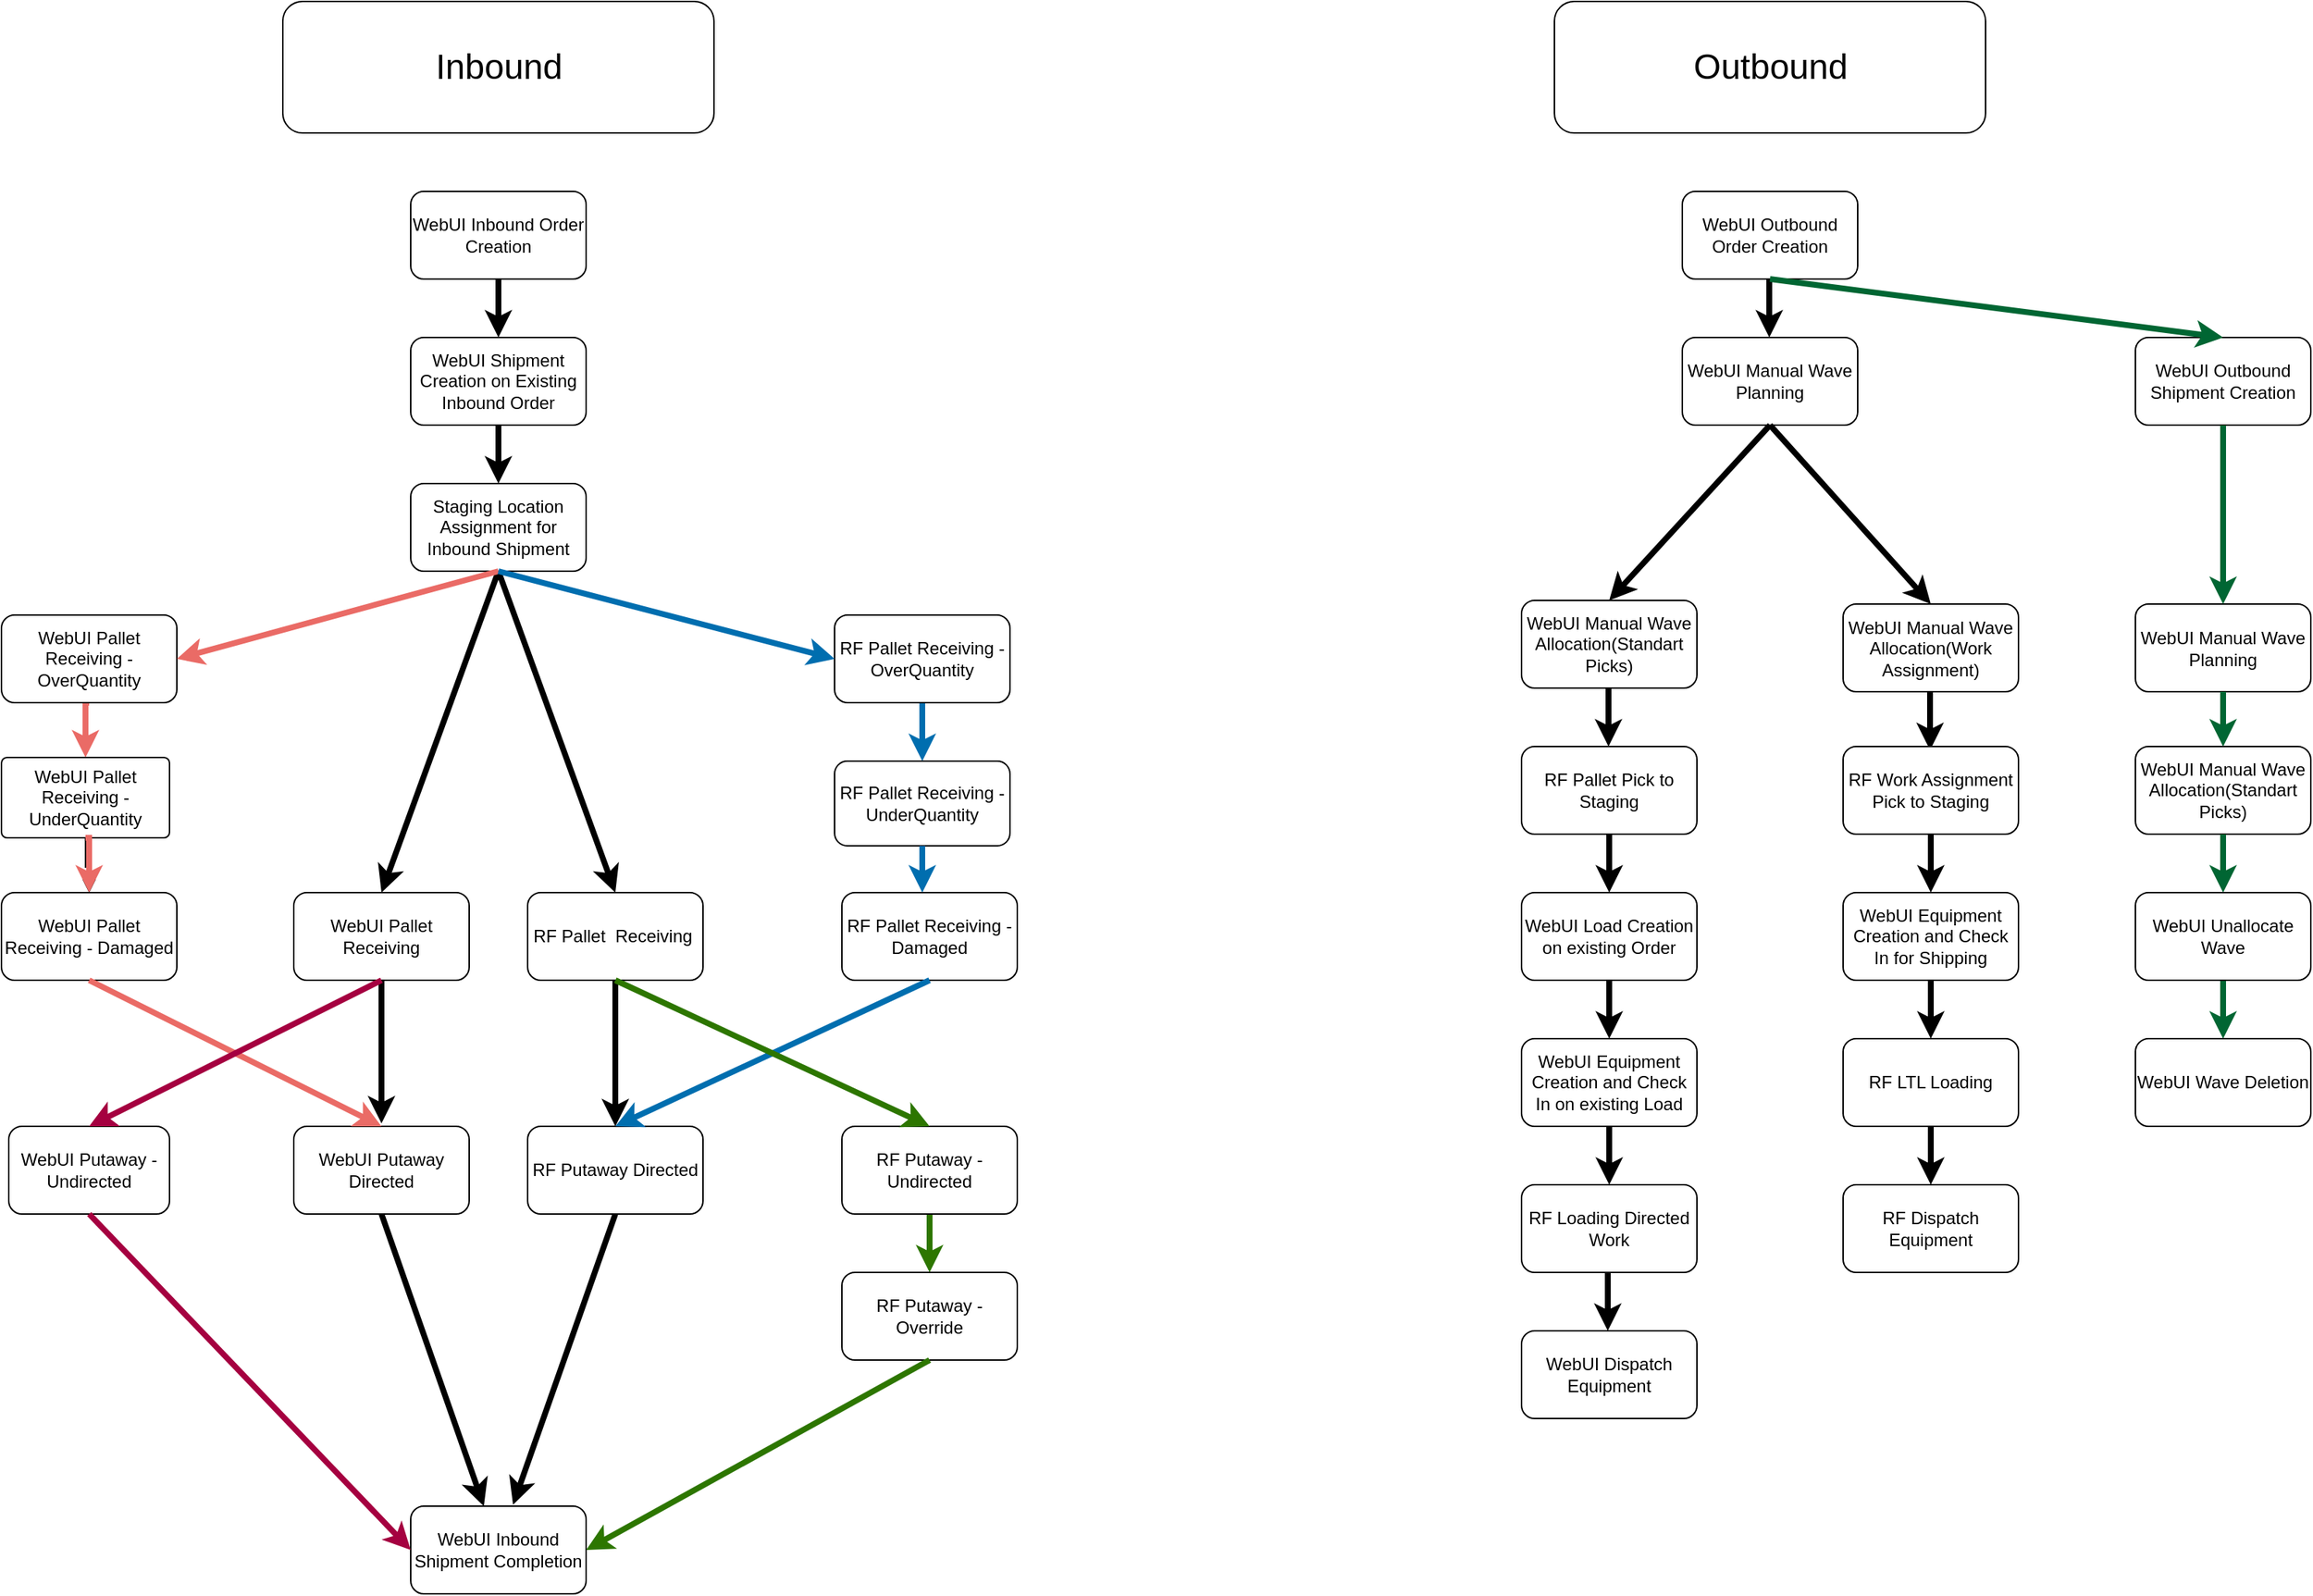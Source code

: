 <mxfile version="12.7.9" type="github">
  <diagram id="roWKLy9VprG7enzk4asQ" name="Page-1">
    <mxGraphModel dx="2313" dy="1962" grid="1" gridSize="10" guides="1" tooltips="1" connect="1" arrows="1" fold="1" page="1" pageScale="1" pageWidth="850" pageHeight="1100" math="0" shadow="0">
      <root>
        <mxCell id="0" />
        <mxCell id="1" parent="0" />
        <mxCell id="5MoI0cr_Pmq36j2Hyj8P-24" style="edgeStyle=orthogonalEdgeStyle;rounded=0;orthogonalLoop=1;jettySize=auto;html=1;exitX=0.5;exitY=1;exitDx=0;exitDy=0;entryX=0.5;entryY=0;entryDx=0;entryDy=0;strokeWidth=4;" parent="1" source="5MoI0cr_Pmq36j2Hyj8P-7" target="5MoI0cr_Pmq36j2Hyj8P-15" edge="1">
          <mxGeometry relative="1" as="geometry" />
        </mxCell>
        <UserObject label="WebUI Shipment Creation on Existing Inbound Order" link="https://jira.int.kn/browse/TCL-3" id="5MoI0cr_Pmq36j2Hyj8P-7">
          <mxCell style="rounded=1;whiteSpace=wrap;html=1;" parent="1" vertex="1">
            <mxGeometry x="200" y="-20" width="120" height="60" as="geometry" />
          </mxCell>
        </UserObject>
        <UserObject label="WebUI Inbound Order Creation" TCL-2="https://jira.int.kn/browse/TCL-2" link="https://jira.int.kn/browse/TCL-2" id="5MoI0cr_Pmq36j2Hyj8P-8">
          <mxCell style="rounded=1;whiteSpace=wrap;html=1;" parent="1" vertex="1">
            <mxGeometry x="200" y="-120" width="120" height="60" as="geometry" />
          </mxCell>
        </UserObject>
        <UserObject label="WebUI Putaway Directed" link="https://jira.int.kn/browse/TCL-6" id="5MoI0cr_Pmq36j2Hyj8P-9">
          <mxCell style="rounded=1;whiteSpace=wrap;html=1;" parent="1" vertex="1">
            <mxGeometry x="120" y="520" width="120" height="60" as="geometry" />
          </mxCell>
        </UserObject>
        <UserObject label="" id="b5oXsS9dEN0uz_ecKiTf-13">
          <mxCell style="edgeStyle=orthogonalEdgeStyle;rounded=0;orthogonalLoop=1;jettySize=auto;html=1;strokeColor=#EA6B66;strokeWidth=4;exitX=0.5;exitY=1;exitDx=0;exitDy=0;entryX=0.5;entryY=0;entryDx=0;entryDy=0;" parent="1" source="5MoI0cr_Pmq36j2Hyj8P-10" target="5MoI0cr_Pmq36j2Hyj8P-14" edge="1">
            <mxGeometry relative="1" as="geometry">
              <mxPoint x="-20" y="248" as="sourcePoint" />
            </mxGeometry>
          </mxCell>
        </UserObject>
        <UserObject label="WebUI Pallet Receiving - OverQuantity" link="https://jira.int.kn/browse/TCL-23" id="5MoI0cr_Pmq36j2Hyj8P-10">
          <mxCell style="rounded=1;whiteSpace=wrap;html=1;" parent="1" vertex="1">
            <mxGeometry x="-80" y="170" width="120" height="60" as="geometry" />
          </mxCell>
        </UserObject>
        <mxCell id="Iz1dChFP7ovaoLHMWtyD-4" value="" style="edgeStyle=orthogonalEdgeStyle;rounded=0;orthogonalLoop=1;jettySize=auto;html=1;" parent="1" source="5MoI0cr_Pmq36j2Hyj8P-14" target="b5oXsS9dEN0uz_ecKiTf-2" edge="1">
          <mxGeometry relative="1" as="geometry" />
        </mxCell>
        <mxCell id="Iz1dChFP7ovaoLHMWtyD-6" value="" style="edgeStyle=orthogonalEdgeStyle;rounded=0;orthogonalLoop=1;jettySize=auto;html=1;" parent="1" source="5MoI0cr_Pmq36j2Hyj8P-14" target="b5oXsS9dEN0uz_ecKiTf-2" edge="1">
          <mxGeometry relative="1" as="geometry" />
        </mxCell>
        <UserObject label="WebUI Pallet Receiving - UnderQuantity" link="https://jira.int.kn/browse/TCL-24" id="5MoI0cr_Pmq36j2Hyj8P-14">
          <mxCell style="rounded=1;whiteSpace=wrap;html=1;arcSize=7;" parent="1" vertex="1">
            <mxGeometry x="-80" y="267.5" width="115" height="55" as="geometry" />
          </mxCell>
        </UserObject>
        <UserObject label="WebUI Putaway - Undirected" link="https://jira.int.kn/browse/TCL-22" id="-GqcWbF1u7SNhX_tUYZw-3">
          <mxCell style="rounded=1;whiteSpace=wrap;html=1;" parent="1" vertex="1">
            <mxGeometry x="-75" y="520" width="110" height="60" as="geometry" />
          </mxCell>
        </UserObject>
        <UserObject label="Staging Location Assignment for Inbound Shipment" link="https://jira.int.kn/browse/TCL-20" id="5MoI0cr_Pmq36j2Hyj8P-15">
          <mxCell style="rounded=1;whiteSpace=wrap;html=1;" parent="1" vertex="1">
            <mxGeometry x="200" y="80" width="120" height="60" as="geometry" />
          </mxCell>
        </UserObject>
        <UserObject label="WebUI Pallet Receiving" link="https://jira.int.kn/browse/TCL-7" id="5MoI0cr_Pmq36j2Hyj8P-16">
          <mxCell style="rounded=1;whiteSpace=wrap;html=1;" parent="1" vertex="1">
            <mxGeometry x="120" y="360" width="120" height="60" as="geometry" />
          </mxCell>
        </UserObject>
        <UserObject label="WebUI Inbound Shipment Completion" link="https://jira.int.kn/browse/TCL-14" id="5MoI0cr_Pmq36j2Hyj8P-21">
          <mxCell style="rounded=1;whiteSpace=wrap;html=1;" parent="1" vertex="1">
            <mxGeometry x="200" y="780" width="120" height="60" as="geometry" />
          </mxCell>
        </UserObject>
        <UserObject label="RF Pallet&amp;nbsp; Receiving&amp;nbsp;" link="https://jira.int.kn/browse/TCL-10" id="b5oXsS9dEN0uz_ecKiTf-1">
          <mxCell style="rounded=1;whiteSpace=wrap;html=1;" parent="1" vertex="1">
            <mxGeometry x="280" y="360" width="120" height="60" as="geometry" />
          </mxCell>
        </UserObject>
        <UserObject label="" id="b5oXsS9dEN0uz_ecKiTf-14">
          <mxCell style="edgeStyle=orthogonalEdgeStyle;rounded=0;orthogonalLoop=1;jettySize=auto;html=1;strokeColor=#EA6B66;strokeWidth=4;entryX=0.5;entryY=0;entryDx=0;entryDy=0;exitX=0.5;exitY=1;exitDx=0;exitDy=0;" parent="1" source="5MoI0cr_Pmq36j2Hyj8P-14" target="b5oXsS9dEN0uz_ecKiTf-2" edge="1">
            <mxGeometry relative="1" as="geometry">
              <mxPoint x="-20" y="345" as="sourcePoint" />
              <mxPoint x="-20" y="350" as="targetPoint" />
              <Array as="points">
                <mxPoint x="-20" y="323" />
              </Array>
            </mxGeometry>
          </mxCell>
        </UserObject>
        <UserObject label="WebUI Pallet Receiving - Damaged" link="https://jira.int.kn/browse/TCL-33" id="b5oXsS9dEN0uz_ecKiTf-2">
          <mxCell style="rounded=1;whiteSpace=wrap;html=1;" parent="1" vertex="1">
            <mxGeometry x="-80" y="360" width="120" height="60" as="geometry" />
          </mxCell>
        </UserObject>
        <UserObject label="" link="https://jira.int.kn/browse/TCL-4" id="b5oXsS9dEN0uz_ecKiTf-3">
          <mxCell style="endArrow=classic;html=1;exitX=0.5;exitY=1;exitDx=0;exitDy=0;entryX=0.5;entryY=0;entryDx=0;entryDy=0;strokeWidth=4;" parent="1" source="5MoI0cr_Pmq36j2Hyj8P-15" target="5MoI0cr_Pmq36j2Hyj8P-16" edge="1">
            <mxGeometry width="50" height="50" relative="1" as="geometry">
              <mxPoint x="-160" y="590" as="sourcePoint" />
              <mxPoint x="-110" y="540" as="targetPoint" />
            </mxGeometry>
          </mxCell>
        </UserObject>
        <UserObject label="" link="https://jira.int.kn/browse/TCL-21" id="b5oXsS9dEN0uz_ecKiTf-4">
          <mxCell style="endArrow=classic;html=1;entryX=0.5;entryY=0;entryDx=0;entryDy=0;strokeWidth=4;exitX=0.5;exitY=1;exitDx=0;exitDy=0;" parent="1" source="5MoI0cr_Pmq36j2Hyj8P-15" target="b5oXsS9dEN0uz_ecKiTf-1" edge="1">
            <mxGeometry width="50" height="50" relative="1" as="geometry">
              <mxPoint x="290" y="140" as="sourcePoint" />
              <mxPoint x="-110" y="540" as="targetPoint" />
            </mxGeometry>
          </mxCell>
        </UserObject>
        <UserObject label="" link="https://jira.int.kn/browse/TCL-30" id="b5oXsS9dEN0uz_ecKiTf-10">
          <mxCell style="endArrow=classic;html=1;fillColor=#fa6800;strokeColor=#EA6B66;rounded=0;strokeWidth=4;exitX=0.5;exitY=1;exitDx=0;exitDy=0;entryX=1;entryY=0.5;entryDx=0;entryDy=0;" parent="1" source="5MoI0cr_Pmq36j2Hyj8P-15" target="5MoI0cr_Pmq36j2Hyj8P-10" edge="1">
            <mxGeometry width="50" height="50" relative="1" as="geometry">
              <mxPoint x="80" y="270" as="sourcePoint" />
              <mxPoint x="50" y="350" as="targetPoint" />
            </mxGeometry>
          </mxCell>
        </UserObject>
        <UserObject label="" link="https://jira.int.kn/browse/TCL-12" id="b5oXsS9dEN0uz_ecKiTf-15">
          <mxCell style="edgeStyle=orthogonalEdgeStyle;rounded=0;orthogonalLoop=1;jettySize=auto;html=1;strokeColor=#006EAF;strokeWidth=4;fillColor=#1ba1e2;" parent="1" source="b5oXsS9dEN0uz_ecKiTf-16" edge="1">
            <mxGeometry relative="1" as="geometry">
              <mxPoint x="550" y="270" as="targetPoint" />
            </mxGeometry>
          </mxCell>
        </UserObject>
        <UserObject label="RF Pallet Receiving - OverQuantity" link="https://jira.int.kn/browse/TCL-15" id="b5oXsS9dEN0uz_ecKiTf-16">
          <mxCell style="rounded=1;whiteSpace=wrap;html=1;" parent="1" vertex="1">
            <mxGeometry x="490" y="170" width="120" height="60" as="geometry" />
          </mxCell>
        </UserObject>
        <UserObject label="RF Pallet Receiving - UnderQuantity" link="https://jira.int.kn/browse/TCL-37" id="b5oXsS9dEN0uz_ecKiTf-17">
          <mxCell style="rounded=1;whiteSpace=wrap;html=1;" parent="1" vertex="1">
            <mxGeometry x="490" y="270" width="120" height="58" as="geometry" />
          </mxCell>
        </UserObject>
        <UserObject label="RF Pallet Receiving - Damaged" link="https://jira.int.kn/browse/TCL-12" id="b5oXsS9dEN0uz_ecKiTf-19">
          <mxCell style="rounded=1;whiteSpace=wrap;html=1;" parent="1" vertex="1">
            <mxGeometry x="495" y="360" width="120" height="60" as="geometry" />
          </mxCell>
        </UserObject>
        <UserObject label="RF Putaway Directed" link="https://jira.int.kn/browse/TCL-11" id="b5oXsS9dEN0uz_ecKiTf-25">
          <mxCell style="rounded=1;whiteSpace=wrap;html=1;" parent="1" vertex="1">
            <mxGeometry x="280" y="520" width="120" height="60" as="geometry" />
          </mxCell>
        </UserObject>
        <UserObject label="" id="EswywsCH6MP6w3gY_hoO-1">
          <mxCell style="edgeStyle=orthogonalEdgeStyle;rounded=0;orthogonalLoop=1;jettySize=auto;html=1;strokeWidth=4;strokeColor=#2D7600;fillColor=#60a917;" parent="1" source="b5oXsS9dEN0uz_ecKiTf-36" target="b5oXsS9dEN0uz_ecKiTf-37" edge="1">
            <mxGeometry relative="1" as="geometry" />
          </mxCell>
        </UserObject>
        <mxCell id="b5oXsS9dEN0uz_ecKiTf-36" value="RF Putaway - Undirected" style="rounded=1;whiteSpace=wrap;html=1;" parent="1" vertex="1">
          <mxGeometry x="495" y="520" width="120" height="60" as="geometry" />
        </mxCell>
        <UserObject label="RF Putaway - Override" link="https://jira.int.kn/browse/TCL-13" id="b5oXsS9dEN0uz_ecKiTf-37">
          <mxCell style="rounded=1;whiteSpace=wrap;html=1;" parent="1" vertex="1">
            <mxGeometry x="495" y="620" width="120" height="60" as="geometry" />
          </mxCell>
        </UserObject>
        <UserObject label="" id="b5oXsS9dEN0uz_ecKiTf-42">
          <mxCell style="endArrow=classic;html=1;strokeColor=#2D7600;strokeWidth=4;exitX=0.5;exitY=1;exitDx=0;exitDy=0;entryX=1;entryY=0.5;entryDx=0;entryDy=0;fillColor=#60a917;" parent="1" source="b5oXsS9dEN0uz_ecKiTf-37" target="5MoI0cr_Pmq36j2Hyj8P-21" edge="1">
            <mxGeometry width="50" height="50" relative="1" as="geometry">
              <mxPoint x="-50" y="890" as="sourcePoint" />
              <mxPoint x="340" y="970" as="targetPoint" />
            </mxGeometry>
          </mxCell>
        </UserObject>
        <UserObject label="" id="b5oXsS9dEN0uz_ecKiTf-47">
          <mxCell style="endArrow=classic;html=1;strokeColor=#A50040;strokeWidth=4;entryX=0;entryY=0.5;entryDx=0;entryDy=0;fillColor=#d80073;exitX=0.5;exitY=1;exitDx=0;exitDy=0;" parent="1" source="-GqcWbF1u7SNhX_tUYZw-3" target="5MoI0cr_Pmq36j2Hyj8P-21" edge="1">
            <mxGeometry width="50" height="50" relative="1" as="geometry">
              <mxPoint x="-10" y="570" as="sourcePoint" />
              <mxPoint x="-30" y="840" as="targetPoint" />
            </mxGeometry>
          </mxCell>
        </UserObject>
        <UserObject label="" link="https://jira.int.kn/browse/TCL-34" id="b5oXsS9dEN0uz_ecKiTf-51">
          <mxCell style="endArrow=classic;html=1;strokeColor=#006EAF;strokeWidth=4;exitX=0.5;exitY=1;exitDx=0;exitDy=0;entryX=0;entryY=0.5;entryDx=0;entryDy=0;fillColor=#1ba1e2;" parent="1" source="5MoI0cr_Pmq36j2Hyj8P-15" target="b5oXsS9dEN0uz_ecKiTf-16" edge="1">
            <mxGeometry width="50" height="50" relative="1" as="geometry">
              <mxPoint x="430" y="312.381" as="sourcePoint" />
              <mxPoint x="480" y="210" as="targetPoint" />
              <Array as="points" />
            </mxGeometry>
          </mxCell>
        </UserObject>
        <UserObject label="" id="JYQMNiyWjS848OFwvH5i-19">
          <mxCell style="endArrow=classic;html=1;exitX=0.5;exitY=1;exitDx=0;exitDy=0;strokeWidth=4;entryX=0.417;entryY=0;entryDx=0;entryDy=0;entryPerimeter=0;" parent="1" source="5MoI0cr_Pmq36j2Hyj8P-9" target="5MoI0cr_Pmq36j2Hyj8P-21" edge="1">
            <mxGeometry width="50" height="50" relative="1" as="geometry">
              <mxPoint x="180" y="837.5" as="sourcePoint" />
              <mxPoint x="260" y="780" as="targetPoint" />
            </mxGeometry>
          </mxCell>
        </UserObject>
        <UserObject label="" id="JYQMNiyWjS848OFwvH5i-20">
          <mxCell style="endArrow=classic;html=1;exitX=0.5;exitY=1;exitDx=0;exitDy=0;strokeWidth=4;" parent="1" source="b5oXsS9dEN0uz_ecKiTf-25" edge="1">
            <mxGeometry width="50" height="50" relative="1" as="geometry">
              <mxPoint x="340" y="837.5" as="sourcePoint" />
              <mxPoint x="270" y="779" as="targetPoint" />
              <Array as="points" />
            </mxGeometry>
          </mxCell>
        </UserObject>
        <UserObject label="" id="7n2FkQC8mooo1PTAr7fR-5">
          <mxCell style="endArrow=classic;html=1;strokeWidth=4;exitX=0.5;exitY=1;exitDx=0;exitDy=0;" parent="1" source="5MoI0cr_Pmq36j2Hyj8P-16" edge="1">
            <mxGeometry width="50" height="50" relative="1" as="geometry">
              <mxPoint x="-20" y="430" as="sourcePoint" />
              <mxPoint x="180" y="518" as="targetPoint" />
              <Array as="points" />
            </mxGeometry>
          </mxCell>
        </UserObject>
        <UserObject label="" id="7n2FkQC8mooo1PTAr7fR-8">
          <mxCell style="endArrow=classic;html=1;strokeWidth=4;" parent="1" edge="1">
            <mxGeometry width="50" height="50" relative="1" as="geometry">
              <mxPoint x="340" y="420" as="sourcePoint" />
              <mxPoint x="340" y="520" as="targetPoint" />
            </mxGeometry>
          </mxCell>
        </UserObject>
        <UserObject label="" id="-GqcWbF1u7SNhX_tUYZw-5">
          <mxCell style="endArrow=classic;html=1;strokeColor=#EA6B66;strokeWidth=4;entryX=0.5;entryY=0;entryDx=0;entryDy=0;exitX=0.5;exitY=1;exitDx=0;exitDy=0;" parent="1" source="b5oXsS9dEN0uz_ecKiTf-2" target="5MoI0cr_Pmq36j2Hyj8P-9" edge="1">
            <mxGeometry width="50" height="50" relative="1" as="geometry">
              <mxPoint x="-20" y="430" as="sourcePoint" />
              <mxPoint x="-30" y="860" as="targetPoint" />
            </mxGeometry>
          </mxCell>
        </UserObject>
        <UserObject label="" id="-GqcWbF1u7SNhX_tUYZw-12">
          <mxCell style="endArrow=classic;html=1;strokeColor=#006EAF;strokeWidth=4;entryX=0.5;entryY=0;entryDx=0;entryDy=0;exitX=0.5;exitY=1;exitDx=0;exitDy=0;" parent="1" source="b5oXsS9dEN0uz_ecKiTf-19" target="b5oXsS9dEN0uz_ecKiTf-25" edge="1">
            <mxGeometry width="50" height="50" relative="1" as="geometry">
              <mxPoint x="550" y="490" as="sourcePoint" />
              <mxPoint x="470" y="490" as="targetPoint" />
            </mxGeometry>
          </mxCell>
        </UserObject>
        <UserObject label="" id="-GqcWbF1u7SNhX_tUYZw-16">
          <mxCell style="endArrow=classic;html=1;strokeColor=#A50040;strokeWidth=4;exitX=0.5;exitY=1;exitDx=0;exitDy=0;entryX=0.5;entryY=0;entryDx=0;entryDy=0;" parent="1" source="5MoI0cr_Pmq36j2Hyj8P-16" target="-GqcWbF1u7SNhX_tUYZw-3" edge="1">
            <mxGeometry width="50" height="50" relative="1" as="geometry">
              <mxPoint x="-80" y="910" as="sourcePoint" />
              <mxPoint x="-30" y="860" as="targetPoint" />
            </mxGeometry>
          </mxCell>
        </UserObject>
        <mxCell id="-GqcWbF1u7SNhX_tUYZw-18" value="" style="endArrow=classic;html=1;strokeColor=#2D7600;strokeWidth=4;exitX=0.5;exitY=1;exitDx=0;exitDy=0;entryX=0.5;entryY=0;entryDx=0;entryDy=0;" parent="1" source="b5oXsS9dEN0uz_ecKiTf-1" target="b5oXsS9dEN0uz_ecKiTf-36" edge="1">
          <mxGeometry width="50" height="50" relative="1" as="geometry">
            <mxPoint x="-80" y="910" as="sourcePoint" />
            <mxPoint x="-30" y="860" as="targetPoint" />
          </mxGeometry>
        </mxCell>
        <UserObject label="" id="Iz1dChFP7ovaoLHMWtyD-3">
          <mxCell style="edgeStyle=orthogonalEdgeStyle;rounded=0;orthogonalLoop=1;jettySize=auto;html=1;strokeColor=#006EAF;strokeWidth=4;fillColor=#1ba1e2;exitX=0.5;exitY=1;exitDx=0;exitDy=0;" parent="1" source="b5oXsS9dEN0uz_ecKiTf-17" edge="1">
            <mxGeometry relative="1" as="geometry">
              <mxPoint x="550" y="340" as="sourcePoint" />
              <mxPoint x="550" y="360" as="targetPoint" />
            </mxGeometry>
          </mxCell>
        </UserObject>
        <mxCell id="Iz1dChFP7ovaoLHMWtyD-11" style="edgeStyle=orthogonalEdgeStyle;rounded=0;orthogonalLoop=1;jettySize=auto;html=1;exitX=0.5;exitY=1;exitDx=0;exitDy=0;entryX=0.5;entryY=0;entryDx=0;entryDy=0;strokeWidth=4;" parent="1" source="5MoI0cr_Pmq36j2Hyj8P-8" target="5MoI0cr_Pmq36j2Hyj8P-7" edge="1">
          <mxGeometry relative="1" as="geometry">
            <mxPoint x="280" y="-50" as="sourcePoint" />
            <mxPoint x="280" y="-10" as="targetPoint" />
          </mxGeometry>
        </mxCell>
        <UserObject label="WebUI Outbound Order Creation" link="https://jira.int.kn/browse/TCL-16" id="925g83_7qzpylMa0TW13-2">
          <mxCell style="rounded=1;whiteSpace=wrap;html=1;" parent="1" vertex="1">
            <mxGeometry x="1070" y="-120" width="120" height="60" as="geometry" />
          </mxCell>
        </UserObject>
        <mxCell id="925g83_7qzpylMa0TW13-3" style="edgeStyle=orthogonalEdgeStyle;rounded=0;orthogonalLoop=1;jettySize=auto;html=1;exitX=0.5;exitY=1;exitDx=0;exitDy=0;entryX=0.5;entryY=0;entryDx=0;entryDy=0;strokeWidth=4;" parent="1" edge="1">
          <mxGeometry relative="1" as="geometry">
            <mxPoint x="1129.5" y="-60" as="sourcePoint" />
            <mxPoint x="1129.5" y="-20" as="targetPoint" />
            <Array as="points">
              <mxPoint x="1129.5" y="-40" />
              <mxPoint x="1129.5" y="-40" />
            </Array>
          </mxGeometry>
        </mxCell>
        <UserObject label="WebUI Outbound Shipment Creation" link="https://jira.int.kn/browse/TCL-26" id="925g83_7qzpylMa0TW13-4">
          <mxCell style="rounded=1;whiteSpace=wrap;html=1;" parent="1" vertex="1">
            <mxGeometry x="1380" y="-20" width="120" height="60" as="geometry" />
          </mxCell>
        </UserObject>
        <UserObject label="WebUI Manual Wave Planning" link="https://jira.int.kn/browse/TCL-27" id="925g83_7qzpylMa0TW13-6">
          <mxCell style="rounded=1;whiteSpace=wrap;html=1;" parent="1" vertex="1">
            <mxGeometry x="1070" y="-20" width="120" height="60" as="geometry" />
          </mxCell>
        </UserObject>
        <UserObject label="WebUI Manual Wave Allocation(Standart Picks)" link="https://jira.int.kn/browse/TCL-32" id="925g83_7qzpylMa0TW13-7">
          <mxCell style="rounded=1;whiteSpace=wrap;html=1;" parent="1" vertex="1">
            <mxGeometry x="960" y="160" width="120" height="60" as="geometry" />
          </mxCell>
        </UserObject>
        <UserObject label="&lt;span style=&quot;white-space: normal&quot;&gt;WebUI Manual Wave Allocation(Work Assignment)&lt;/span&gt;" link="https://jira.int.kn/browse/TCL-35" id="925g83_7qzpylMa0TW13-8">
          <mxCell style="rounded=1;whiteSpace=wrap;html=1;" parent="1" vertex="1">
            <mxGeometry x="1180" y="162.5" width="120" height="60" as="geometry" />
          </mxCell>
        </UserObject>
        <UserObject label="" link="https://jira.int.kn/browse/TCL-25" id="925g83_7qzpylMa0TW13-9">
          <mxCell style="endArrow=classic;html=1;exitX=0.5;exitY=1;exitDx=0;exitDy=0;entryX=0.5;entryY=0;entryDx=0;entryDy=0;strokeWidth=4;rounded=0;" parent="1" source="925g83_7qzpylMa0TW13-6" target="925g83_7qzpylMa0TW13-7" edge="1">
            <mxGeometry width="50" height="50" relative="1" as="geometry">
              <mxPoint x="920" y="332.5" as="sourcePoint" />
              <mxPoint x="970" y="282.5" as="targetPoint" />
            </mxGeometry>
          </mxCell>
        </UserObject>
        <UserObject label="" link="https://jira.int.kn/browse/TCL-48" id="925g83_7qzpylMa0TW13-10">
          <mxCell style="endArrow=classic;html=1;exitX=0.5;exitY=1;exitDx=0;exitDy=0;entryX=0.5;entryY=0;entryDx=0;entryDy=0;strokeWidth=4;rounded=0;" parent="1" source="925g83_7qzpylMa0TW13-6" target="925g83_7qzpylMa0TW13-8" edge="1">
            <mxGeometry width="50" height="50" relative="1" as="geometry">
              <mxPoint x="890" y="110" as="sourcePoint" />
              <mxPoint x="940" y="60" as="targetPoint" />
            </mxGeometry>
          </mxCell>
        </UserObject>
        <mxCell id="925g83_7qzpylMa0TW13-12" style="edgeStyle=orthogonalEdgeStyle;rounded=0;orthogonalLoop=1;jettySize=auto;html=1;exitX=0.5;exitY=1;exitDx=0;exitDy=0;entryX=0.5;entryY=0;entryDx=0;entryDy=0;strokeWidth=4;" parent="1" edge="1">
          <mxGeometry relative="1" as="geometry">
            <mxPoint x="1019.5" y="220" as="sourcePoint" />
            <mxPoint x="1019.5" y="260" as="targetPoint" />
            <Array as="points">
              <mxPoint x="1019" y="240" />
              <mxPoint x="1019" y="240" />
            </Array>
          </mxGeometry>
        </mxCell>
        <mxCell id="925g83_7qzpylMa0TW13-13" style="edgeStyle=orthogonalEdgeStyle;rounded=0;orthogonalLoop=1;jettySize=auto;html=1;exitX=0.5;exitY=1;exitDx=0;exitDy=0;entryX=0.5;entryY=0;entryDx=0;entryDy=0;strokeWidth=4;" parent="1" edge="1">
          <mxGeometry relative="1" as="geometry">
            <mxPoint x="1239.5" y="222.5" as="sourcePoint" />
            <mxPoint x="1239.5" y="262.5" as="targetPoint" />
            <Array as="points">
              <mxPoint x="1239" y="242.5" />
              <mxPoint x="1239" y="242.5" />
            </Array>
          </mxGeometry>
        </mxCell>
        <UserObject label="WebUI Load Creation on existing Order" link="https://jira.int.kn/browse/TCL-41" id="925g83_7qzpylMa0TW13-14">
          <mxCell style="rounded=1;whiteSpace=wrap;html=1;" parent="1" vertex="1">
            <mxGeometry x="960" y="360" width="120" height="60" as="geometry" />
          </mxCell>
        </UserObject>
        <UserObject label="WebUI Dispatch Equipment" link="https://jira.int.kn/browse/TCL-46" id="925g83_7qzpylMa0TW13-15">
          <mxCell style="rounded=1;whiteSpace=wrap;html=1;" parent="1" vertex="1">
            <mxGeometry x="960" y="660" width="120" height="60" as="geometry" />
          </mxCell>
        </UserObject>
        <UserObject label="WebUI Equipment Creation and Check In on existing Load" link="https://jira.int.kn/browse/TCL-42" id="925g83_7qzpylMa0TW13-16">
          <mxCell style="rounded=1;whiteSpace=wrap;html=1;" parent="1" vertex="1">
            <mxGeometry x="960" y="460" width="120" height="60" as="geometry" />
          </mxCell>
        </UserObject>
        <UserObject label="RF Pallet Pick to Staging" link="https://jira.int.kn/browse/TCL-39" id="925g83_7qzpylMa0TW13-17">
          <mxCell style="rounded=1;whiteSpace=wrap;html=1;" parent="1" vertex="1">
            <mxGeometry x="960" y="260" width="120" height="60" as="geometry" />
          </mxCell>
        </UserObject>
        <UserObject label="RF Loading Directed Work" link="https://jira.int.kn/browse/TCL-44" id="925g83_7qzpylMa0TW13-18">
          <mxCell style="rounded=1;whiteSpace=wrap;html=1;" parent="1" vertex="1">
            <mxGeometry x="960" y="560" width="120" height="60" as="geometry" />
          </mxCell>
        </UserObject>
        <mxCell id="925g83_7qzpylMa0TW13-20" style="edgeStyle=orthogonalEdgeStyle;rounded=0;orthogonalLoop=1;jettySize=auto;html=1;exitX=0.5;exitY=1;exitDx=0;exitDy=0;entryX=0.5;entryY=0;entryDx=0;entryDy=0;strokeWidth=4;" parent="1" edge="1">
          <mxGeometry relative="1" as="geometry">
            <mxPoint x="1020" y="320" as="sourcePoint" />
            <mxPoint x="1020" y="360" as="targetPoint" />
            <Array as="points">
              <mxPoint x="1019.5" y="340" />
              <mxPoint x="1019.5" y="340" />
            </Array>
          </mxGeometry>
        </mxCell>
        <mxCell id="925g83_7qzpylMa0TW13-21" style="edgeStyle=orthogonalEdgeStyle;rounded=0;orthogonalLoop=1;jettySize=auto;html=1;exitX=0.5;exitY=1;exitDx=0;exitDy=0;entryX=0.5;entryY=0;entryDx=0;entryDy=0;strokeWidth=4;" parent="1" edge="1">
          <mxGeometry relative="1" as="geometry">
            <mxPoint x="1020" y="420" as="sourcePoint" />
            <mxPoint x="1020" y="460" as="targetPoint" />
            <Array as="points">
              <mxPoint x="1019.5" y="440" />
              <mxPoint x="1019.5" y="440" />
            </Array>
          </mxGeometry>
        </mxCell>
        <mxCell id="925g83_7qzpylMa0TW13-22" style="edgeStyle=orthogonalEdgeStyle;rounded=0;orthogonalLoop=1;jettySize=auto;html=1;exitX=0.5;exitY=1;exitDx=0;exitDy=0;entryX=0.5;entryY=0;entryDx=0;entryDy=0;strokeWidth=4;" parent="1" edge="1">
          <mxGeometry relative="1" as="geometry">
            <mxPoint x="1020" y="520" as="sourcePoint" />
            <mxPoint x="1020" y="560" as="targetPoint" />
            <Array as="points">
              <mxPoint x="1019.5" y="540" />
              <mxPoint x="1019.5" y="540" />
            </Array>
          </mxGeometry>
        </mxCell>
        <mxCell id="925g83_7qzpylMa0TW13-23" style="edgeStyle=orthogonalEdgeStyle;rounded=0;orthogonalLoop=1;jettySize=auto;html=1;exitX=0.5;exitY=1;exitDx=0;exitDy=0;entryX=0.5;entryY=0;entryDx=0;entryDy=0;strokeWidth=4;" parent="1" edge="1">
          <mxGeometry relative="1" as="geometry">
            <mxPoint x="1019" y="620" as="sourcePoint" />
            <mxPoint x="1019" y="660" as="targetPoint" />
            <Array as="points">
              <mxPoint x="1019" y="630" />
              <mxPoint x="1019" y="630" />
            </Array>
          </mxGeometry>
        </mxCell>
        <UserObject label="WebUI Equipment Creation and Check In for Shipping" link="https://jira.int.kn/browse/TCL-43" id="925g83_7qzpylMa0TW13-24">
          <mxCell style="rounded=1;whiteSpace=wrap;html=1;" parent="1" vertex="1">
            <mxGeometry x="1180" y="360" width="120" height="60" as="geometry" />
          </mxCell>
        </UserObject>
        <UserObject label="RF LTL Loading" link="https://jira.int.kn/browse/TCL-45" id="925g83_7qzpylMa0TW13-26">
          <mxCell style="rounded=1;whiteSpace=wrap;html=1;" parent="1" vertex="1">
            <mxGeometry x="1180" y="460" width="120" height="60" as="geometry" />
          </mxCell>
        </UserObject>
        <UserObject label="RF Work Assignment Pick to Staging" link="https://jira.int.kn/browse/TCL-40" id="925g83_7qzpylMa0TW13-27">
          <mxCell style="rounded=1;whiteSpace=wrap;html=1;" parent="1" vertex="1">
            <mxGeometry x="1180" y="260" width="120" height="60" as="geometry" />
          </mxCell>
        </UserObject>
        <UserObject label="RF Dispatch Equipment" link="https://jira.int.kn/browse/TCL-47" id="925g83_7qzpylMa0TW13-28">
          <mxCell style="rounded=1;whiteSpace=wrap;html=1;" parent="1" vertex="1">
            <mxGeometry x="1180" y="560" width="120" height="60" as="geometry" />
          </mxCell>
        </UserObject>
        <mxCell id="925g83_7qzpylMa0TW13-29" style="edgeStyle=orthogonalEdgeStyle;rounded=0;orthogonalLoop=1;jettySize=auto;html=1;exitX=0.5;exitY=1;exitDx=0;exitDy=0;entryX=0.5;entryY=0;entryDx=0;entryDy=0;strokeWidth=4;" parent="1" edge="1">
          <mxGeometry relative="1" as="geometry">
            <mxPoint x="1240" y="320" as="sourcePoint" />
            <mxPoint x="1240" y="360" as="targetPoint" />
            <Array as="points">
              <mxPoint x="1239.5" y="340" />
              <mxPoint x="1239.5" y="340" />
            </Array>
          </mxGeometry>
        </mxCell>
        <mxCell id="925g83_7qzpylMa0TW13-30" style="edgeStyle=orthogonalEdgeStyle;rounded=0;orthogonalLoop=1;jettySize=auto;html=1;exitX=0.5;exitY=1;exitDx=0;exitDy=0;entryX=0.5;entryY=0;entryDx=0;entryDy=0;strokeWidth=4;" parent="1" edge="1">
          <mxGeometry relative="1" as="geometry">
            <mxPoint x="1240" y="420" as="sourcePoint" />
            <mxPoint x="1240" y="460" as="targetPoint" />
            <Array as="points">
              <mxPoint x="1239.5" y="440" />
              <mxPoint x="1239.5" y="440" />
            </Array>
          </mxGeometry>
        </mxCell>
        <mxCell id="925g83_7qzpylMa0TW13-31" style="edgeStyle=orthogonalEdgeStyle;rounded=0;orthogonalLoop=1;jettySize=auto;html=1;exitX=0.5;exitY=1;exitDx=0;exitDy=0;entryX=0.5;entryY=0;entryDx=0;entryDy=0;strokeWidth=4;" parent="1" edge="1">
          <mxGeometry relative="1" as="geometry">
            <mxPoint x="1240" y="520" as="sourcePoint" />
            <mxPoint x="1240" y="560" as="targetPoint" />
            <Array as="points">
              <mxPoint x="1239.5" y="540" />
              <mxPoint x="1239.5" y="540" />
            </Array>
          </mxGeometry>
        </mxCell>
        <UserObject label="WebUI Manual Wave Planning" link="https://jira.int.kn/browse/TCL-27" id="kV14PcuU3rZZSZppjWUR-1">
          <mxCell style="rounded=1;whiteSpace=wrap;html=1;" parent="1" vertex="1">
            <mxGeometry x="1380" y="162.5" width="120" height="60" as="geometry" />
          </mxCell>
        </UserObject>
        <mxCell id="kV14PcuU3rZZSZppjWUR-8" value="" style="edgeStyle=orthogonalEdgeStyle;rounded=0;orthogonalLoop=1;jettySize=auto;html=1;strokeColor=#006633;strokeWidth=4;" parent="1" source="kV14PcuU3rZZSZppjWUR-2" target="kV14PcuU3rZZSZppjWUR-3" edge="1">
          <mxGeometry relative="1" as="geometry" />
        </mxCell>
        <UserObject label="WebUI Unallocate Wave" link="https://jira.int.kn/browse/TCL-38" id="kV14PcuU3rZZSZppjWUR-2">
          <mxCell style="rounded=1;whiteSpace=wrap;html=1;" parent="1" vertex="1">
            <mxGeometry x="1380" y="360" width="120" height="60" as="geometry" />
          </mxCell>
        </UserObject>
        <UserObject label="WebUI Wave Deletion" link="https://jira.int.kn/browse/TCL-31" id="kV14PcuU3rZZSZppjWUR-3">
          <mxCell style="rounded=1;whiteSpace=wrap;html=1;" parent="1" vertex="1">
            <mxGeometry x="1380" y="460" width="120" height="60" as="geometry" />
          </mxCell>
        </UserObject>
        <UserObject label="" link="https://jira.int.kn/browse/TCL-8" id="kV14PcuU3rZZSZppjWUR-4">
          <mxCell style="endArrow=classic;html=1;entryX=0.5;entryY=0;entryDx=0;entryDy=0;strokeWidth=4;strokeColor=#006633;" parent="1" target="925g83_7qzpylMa0TW13-4" edge="1">
            <mxGeometry width="50" height="50" relative="1" as="geometry">
              <mxPoint x="1130" y="-60" as="sourcePoint" />
              <mxPoint x="1340" y="-70" as="targetPoint" />
            </mxGeometry>
          </mxCell>
        </UserObject>
        <mxCell id="kV14PcuU3rZZSZppjWUR-5" value="" style="endArrow=classic;html=1;exitX=0.5;exitY=1;exitDx=0;exitDy=0;entryX=0.5;entryY=0;entryDx=0;entryDy=0;strokeWidth=4;strokeColor=#006633;" parent="1" source="925g83_7qzpylMa0TW13-4" target="kV14PcuU3rZZSZppjWUR-1" edge="1">
          <mxGeometry width="50" height="50" relative="1" as="geometry">
            <mxPoint x="1430" y="560" as="sourcePoint" />
            <mxPoint x="1360" y="140" as="targetPoint" />
            <Array as="points" />
          </mxGeometry>
        </mxCell>
        <mxCell id="kV14PcuU3rZZSZppjWUR-6" value="" style="endArrow=classic;html=1;exitX=0.5;exitY=1;exitDx=0;exitDy=0;strokeWidth=4;strokeColor=#006633;entryX=0.5;entryY=0;entryDx=0;entryDy=0;" parent="1" source="kV14PcuU3rZZSZppjWUR-1" target="T0tBV5KjYWQfXnnsP1jE-2" edge="1">
          <mxGeometry width="50" height="50" relative="1" as="geometry">
            <mxPoint x="1550" y="570" as="sourcePoint" />
            <mxPoint x="1440" y="270" as="targetPoint" />
          </mxGeometry>
        </mxCell>
        <UserObject label="WebUI Manual Wave Allocation(Standart Picks)" link="https://jira.int.kn/browse/TCL-32" id="T0tBV5KjYWQfXnnsP1jE-2">
          <mxCell style="rounded=1;whiteSpace=wrap;html=1;" parent="1" vertex="1">
            <mxGeometry x="1380" y="260" width="120" height="60" as="geometry" />
          </mxCell>
        </UserObject>
        <mxCell id="T0tBV5KjYWQfXnnsP1jE-4" value="" style="endArrow=classic;html=1;exitX=0.5;exitY=1;exitDx=0;exitDy=0;strokeWidth=4;strokeColor=#006633;exitPerimeter=0;" parent="1" source="T0tBV5KjYWQfXnnsP1jE-2" edge="1">
          <mxGeometry width="50" height="50" relative="1" as="geometry">
            <mxPoint x="1439.5" y="325" as="sourcePoint" />
            <mxPoint x="1440" y="360" as="targetPoint" />
            <Array as="points" />
          </mxGeometry>
        </mxCell>
        <UserObject label="Inbound" TCL-2="https://jira.int.kn/browse/TCL-2" link="https://jira.int.kn/browse/TCL-2" id="UQuBCvFKT_EIL4zd2aOs-1">
          <mxCell style="rounded=1;whiteSpace=wrap;html=1;fontSize=24;" parent="1" vertex="1">
            <mxGeometry x="112.5" y="-250" width="295" height="90" as="geometry" />
          </mxCell>
        </UserObject>
        <UserObject label="Outbound" TCL-2="https://jira.int.kn/browse/TCL-2" link="https://jira.int.kn/browse/TCL-2" id="UQuBCvFKT_EIL4zd2aOs-2">
          <mxCell style="rounded=1;whiteSpace=wrap;html=1;fontSize=24;" parent="1" vertex="1">
            <mxGeometry x="982.5" y="-250" width="295" height="90" as="geometry" />
          </mxCell>
        </UserObject>
      </root>
    </mxGraphModel>
  </diagram>
</mxfile>
